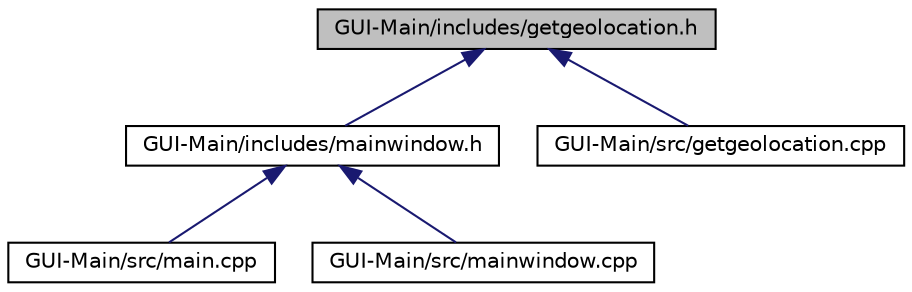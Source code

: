 digraph "GUI-Main/includes/getgeolocation.h"
{
  edge [fontname="Helvetica",fontsize="10",labelfontname="Helvetica",labelfontsize="10"];
  node [fontname="Helvetica",fontsize="10",shape=record];
  Node12 [label="GUI-Main/includes/getgeolocation.h",height=0.2,width=0.4,color="black", fillcolor="grey75", style="filled", fontcolor="black"];
  Node12 -> Node13 [dir="back",color="midnightblue",fontsize="10",style="solid"];
  Node13 [label="GUI-Main/includes/mainwindow.h",height=0.2,width=0.4,color="black", fillcolor="white", style="filled",URL="$mainwindow_8h.html"];
  Node13 -> Node14 [dir="back",color="midnightblue",fontsize="10",style="solid"];
  Node14 [label="GUI-Main/src/main.cpp",height=0.2,width=0.4,color="black", fillcolor="white", style="filled",URL="$main_8cpp.html"];
  Node13 -> Node15 [dir="back",color="midnightblue",fontsize="10",style="solid"];
  Node15 [label="GUI-Main/src/mainwindow.cpp",height=0.2,width=0.4,color="black", fillcolor="white", style="filled",URL="$mainwindow_8cpp.html"];
  Node12 -> Node16 [dir="back",color="midnightblue",fontsize="10",style="solid"];
  Node16 [label="GUI-Main/src/getgeolocation.cpp",height=0.2,width=0.4,color="black", fillcolor="white", style="filled",URL="$getgeolocation_8cpp.html"];
}
